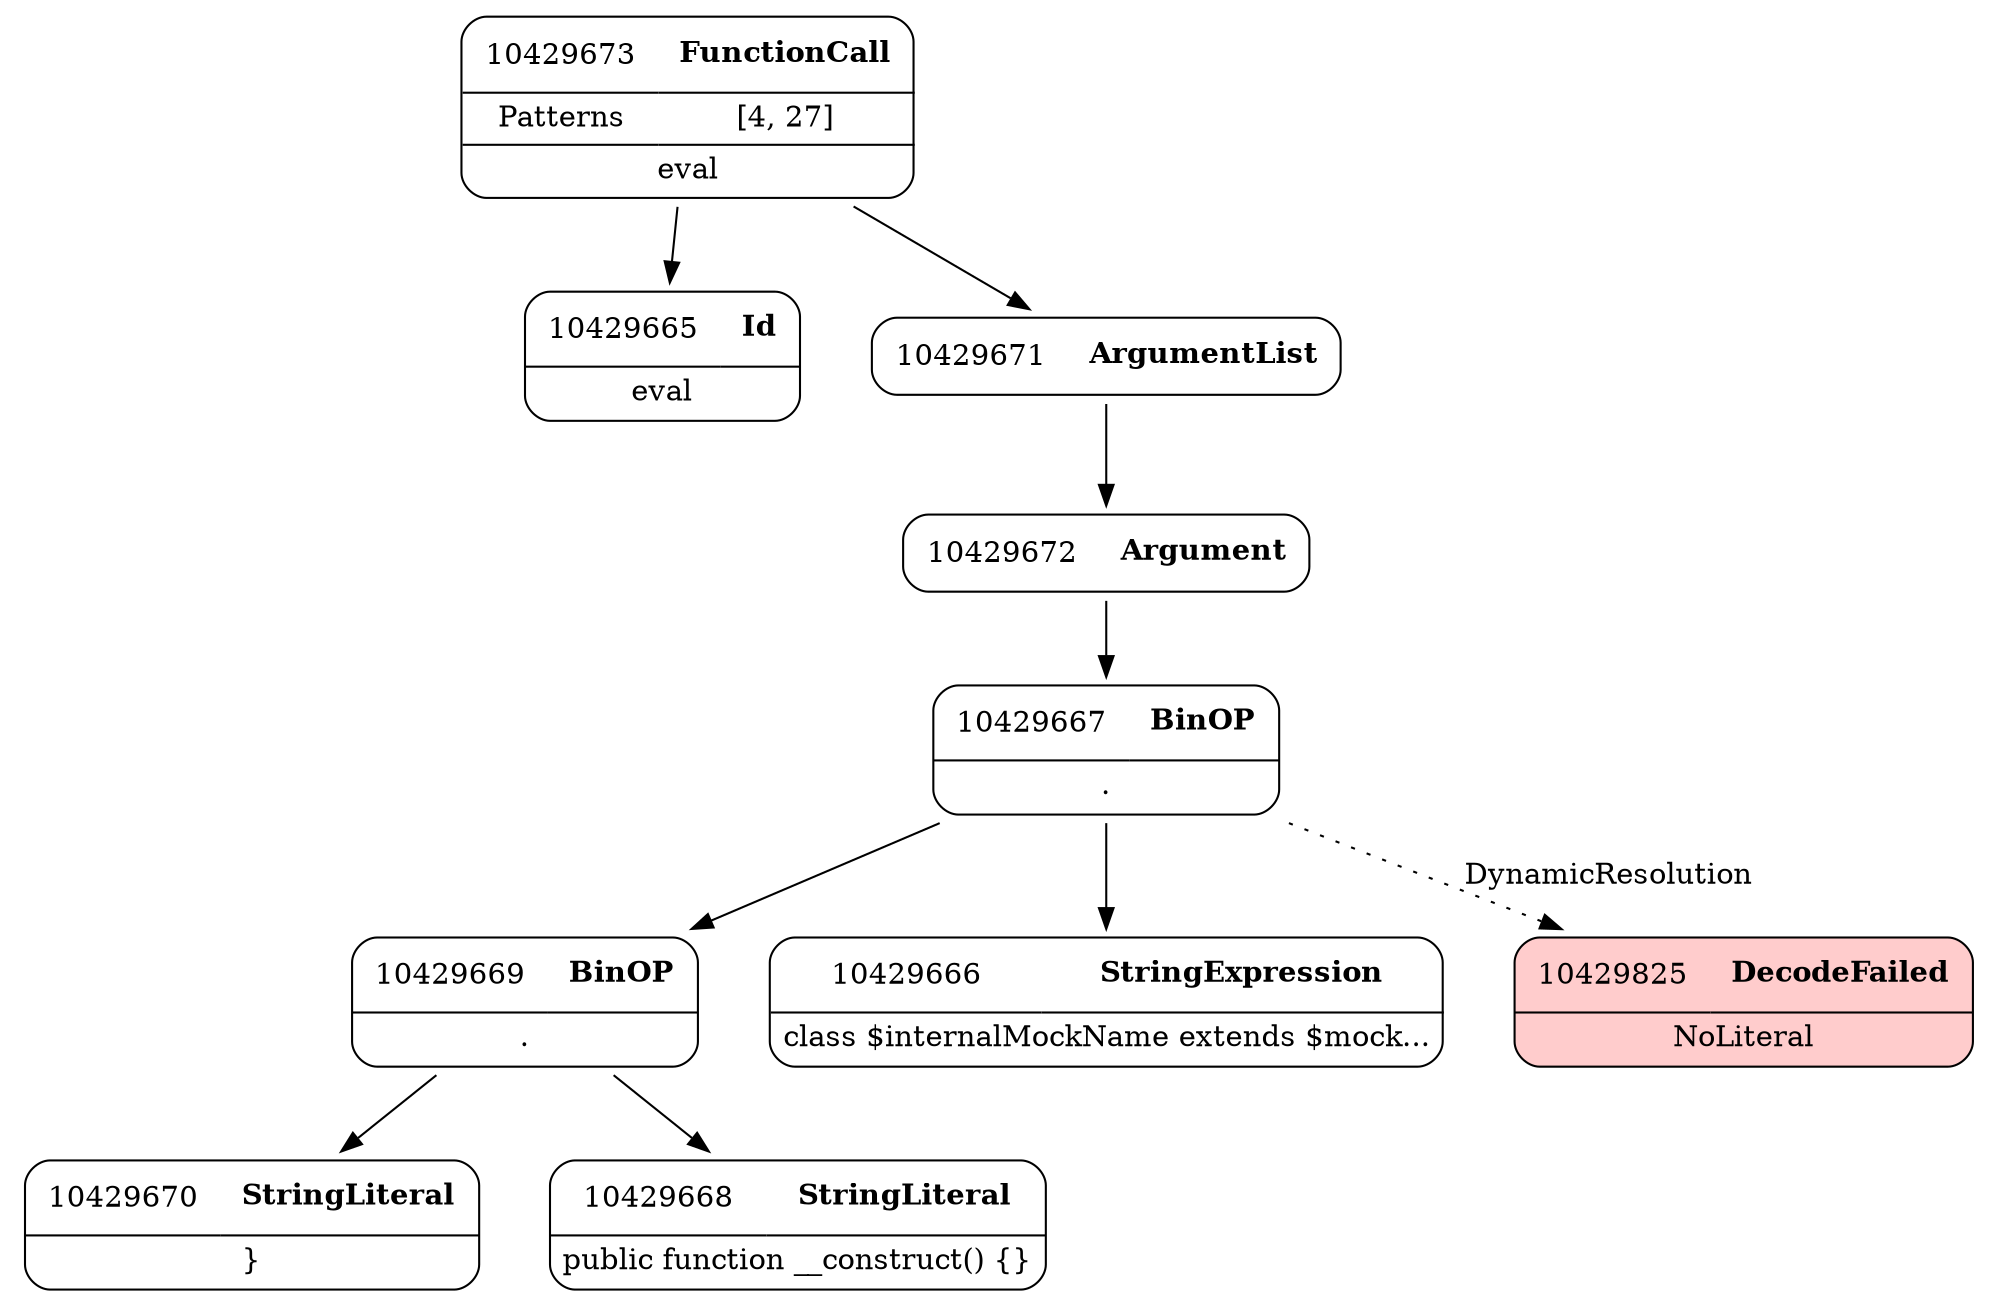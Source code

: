 digraph ast {
node [shape=none];
10429673 [label=<<TABLE border='1' cellspacing='0' cellpadding='10' style='rounded' ><TR><TD border='0'>10429673</TD><TD border='0'><B>FunctionCall</B></TD></TR><HR/><TR><TD border='0' cellpadding='5'>Patterns</TD><TD border='0' cellpadding='5'>[4, 27]</TD></TR><HR/><TR><TD border='0' cellpadding='5' colspan='2'>eval</TD></TR></TABLE>>];
10429673 -> 10429665 [weight=2];
10429673 -> 10429671 [weight=2];
10429672 [label=<<TABLE border='1' cellspacing='0' cellpadding='10' style='rounded' ><TR><TD border='0'>10429672</TD><TD border='0'><B>Argument</B></TD></TR></TABLE>>];
10429672 -> 10429667 [weight=2];
10429671 [label=<<TABLE border='1' cellspacing='0' cellpadding='10' style='rounded' ><TR><TD border='0'>10429671</TD><TD border='0'><B>ArgumentList</B></TD></TR></TABLE>>];
10429671 -> 10429672 [weight=2];
10429670 [label=<<TABLE border='1' cellspacing='0' cellpadding='10' style='rounded' ><TR><TD border='0'>10429670</TD><TD border='0'><B>StringLiteral</B></TD></TR><HR/><TR><TD border='0' cellpadding='5' colspan='2'>}</TD></TR></TABLE>>];
10429669 [label=<<TABLE border='1' cellspacing='0' cellpadding='10' style='rounded' ><TR><TD border='0'>10429669</TD><TD border='0'><B>BinOP</B></TD></TR><HR/><TR><TD border='0' cellpadding='5' colspan='2'>.</TD></TR></TABLE>>];
10429669 -> 10429668 [weight=2];
10429669 -> 10429670 [weight=2];
10429668 [label=<<TABLE border='1' cellspacing='0' cellpadding='10' style='rounded' ><TR><TD border='0'>10429668</TD><TD border='0'><B>StringLiteral</B></TD></TR><HR/><TR><TD border='0' cellpadding='5' colspan='2'>public function __construct() {}</TD></TR></TABLE>>];
10429667 [label=<<TABLE border='1' cellspacing='0' cellpadding='10' style='rounded' ><TR><TD border='0'>10429667</TD><TD border='0'><B>BinOP</B></TD></TR><HR/><TR><TD border='0' cellpadding='5' colspan='2'>.</TD></TR></TABLE>>];
10429667 -> 10429666 [weight=2];
10429667 -> 10429669 [weight=2];
10429667 -> 10429825 [style=dotted,label=DynamicResolution];
10429666 [label=<<TABLE border='1' cellspacing='0' cellpadding='10' style='rounded' ><TR><TD border='0'>10429666</TD><TD border='0'><B>StringExpression</B></TD></TR><HR/><TR><TD border='0' cellpadding='5' colspan='2'>class $internalMockName extends $mock...</TD></TR></TABLE>>];
10429665 [label=<<TABLE border='1' cellspacing='0' cellpadding='10' style='rounded' ><TR><TD border='0'>10429665</TD><TD border='0'><B>Id</B></TD></TR><HR/><TR><TD border='0' cellpadding='5' colspan='2'>eval</TD></TR></TABLE>>];
10429825 [label=<<TABLE border='1' cellspacing='0' cellpadding='10' style='rounded' bgcolor='#FFCCCC' ><TR><TD border='0'>10429825</TD><TD border='0'><B>DecodeFailed</B></TD></TR><HR/><TR><TD border='0' cellpadding='5' colspan='2'>NoLiteral</TD></TR></TABLE>>];
}
